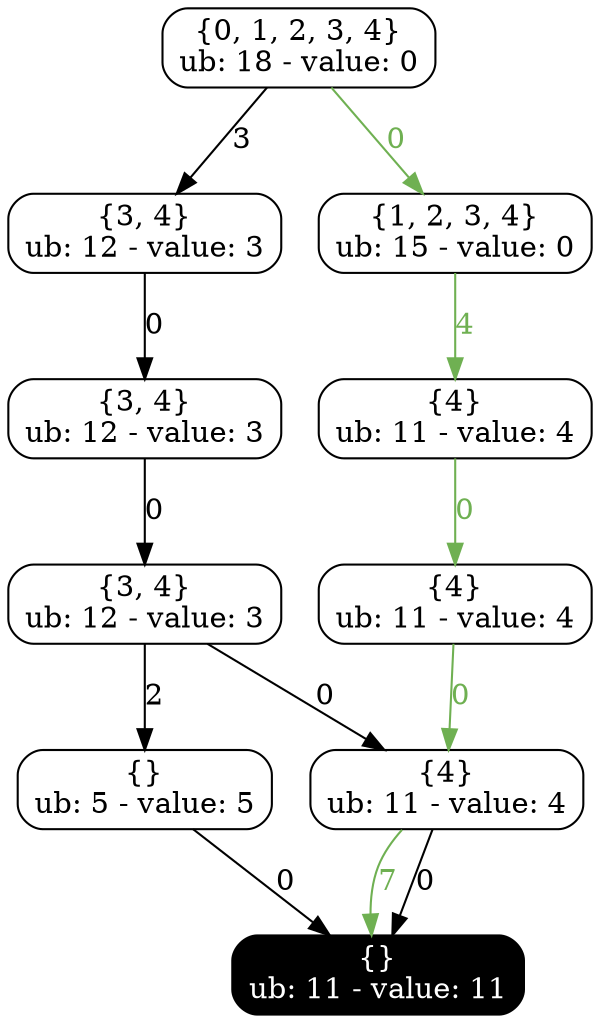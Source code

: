 digraph restricted{
883049899 [label="{0, 1, 2, 3, 4}
ub: 18 - value: 0", style=rounded, shape=rectangle, tooltip="Exact node"];
317574433 [label="{3, 4}
ub: 12 - value: 3", style=rounded, shape=rectangle, tooltip="Exact node"];
1587487668 [label="{1, 2, 3, 4}
ub: 15 - value: 0", style=rounded, shape=rectangle, tooltip="Exact node"];
1225358173 [label="{4}
ub: 11 - value: 4", style=rounded, shape=rectangle, tooltip="Exact node"];
933699219 [label="{3, 4}
ub: 12 - value: 3", style=rounded, shape=rectangle, tooltip="Exact node"];
2084435065 [label="{4}
ub: 11 - value: 4", style=rounded, shape=rectangle, tooltip="Exact node"];
2128227771 [label="{3, 4}
ub: 12 - value: 3", style=rounded, shape=rectangle, tooltip="Exact node"];
1996181658 [label="{4}
ub: 11 - value: 4", style=rounded, shape=rectangle, tooltip="Exact node"];
1296064247 [label="{}
ub: 5 - value: 5", style=rounded, shape=rectangle, tooltip="Exact node"];
780237624 [label="{}
ub: 11 - value: 11", style=rounded, shape=rectangle, tooltip="Exact node", style="filled, rounded", shape=rectangle, color=black, fontcolor=white, tooltip="Terminal node"];
1996181658 -> 780237624 [label=0, tooltip="Decision: assign 0 to var 4"];
1996181658 -> 780237624 [label=7, tooltip="Decision: assign 1 to var 4", color="#6fb052", fontcolor="#6fb052"];
2084435065 -> 1996181658 [label=0, tooltip="Decision: assign 0 to var 3", color="#6fb052", fontcolor="#6fb052"];
2128227771 -> 1996181658 [label=0, tooltip="Decision: assign 0 to var 3"];
317574433 -> 933699219 [label=0, tooltip="Decision: assign 0 to var 1"];
2128227771 -> 1296064247 [label=2, tooltip="Decision: assign 1 to var 3"];
1587487668 -> 1225358173 [label=4, tooltip="Decision: assign 1 to var 1", color="#6fb052", fontcolor="#6fb052"];
933699219 -> 2128227771 [label=0, tooltip="Decision: assign 0 to var 2"];
1225358173 -> 2084435065 [label=0, tooltip="Decision: assign 0 to var 2", color="#6fb052", fontcolor="#6fb052"];
883049899 -> 1587487668 [label=0, tooltip="Decision: assign 0 to var 0", color="#6fb052", fontcolor="#6fb052"];
883049899 -> 317574433 [label=3, tooltip="Decision: assign 1 to var 0"];
1296064247 -> 780237624 [label=0, tooltip="Decision: assign 0 to var 4"];
}